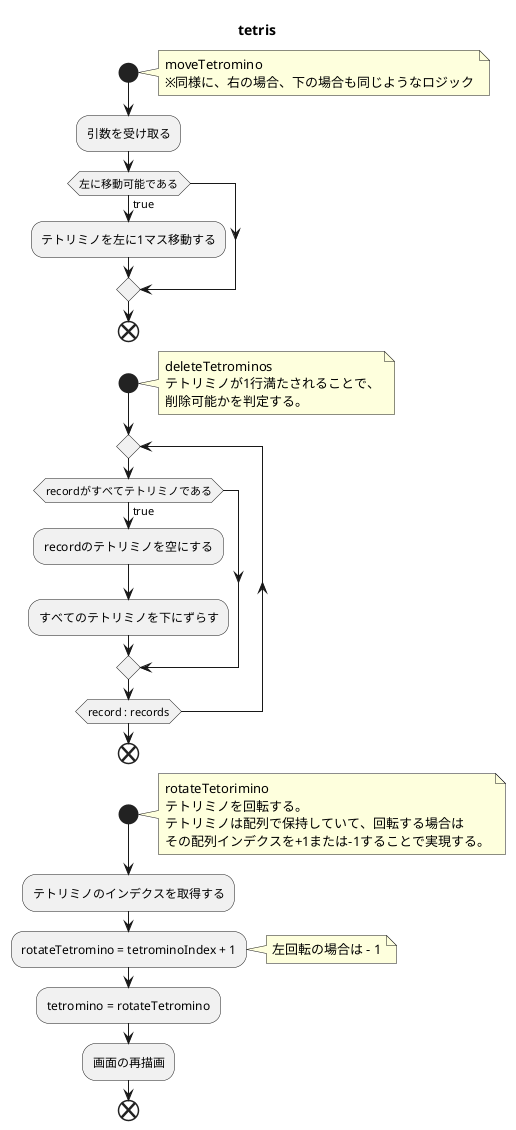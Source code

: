 @startuml

title tetris

start
    note right
        moveTetromino
        ※同様に、右の場合、下の場合も同じようなロジック
    endnote
    :引数を受け取る;
    if (左に移動可能である) then (true)
        :テトリミノを左に1マス移動する;
    endif
end

start
    note right
        deleteTetrominos
        テトリミノが1行満たされることで、
        削除可能かを判定する。
    endnote
    repeat
        if (recordがすべてテトリミノである) then (true)
            :recordのテトリミノを空にする;
            :すべてのテトリミノを下にずらす;
        endif
    repeat while (record : records)
end

start
    note right
        rotateTetorimino
        テトリミノを回転する。
        テトリミノは配列で保持していて、回転する場合は
        その配列インデクスを+1または-1することで実現する。
    endnote
    :テトリミノのインデクスを取得する;
    :rotateTetromino = tetrominoIndex + 1;
    note right
        左回転の場合は - 1
    endnote
    :tetromino = rotateTetromino;
    :画面の再描画;
end

@enduml
